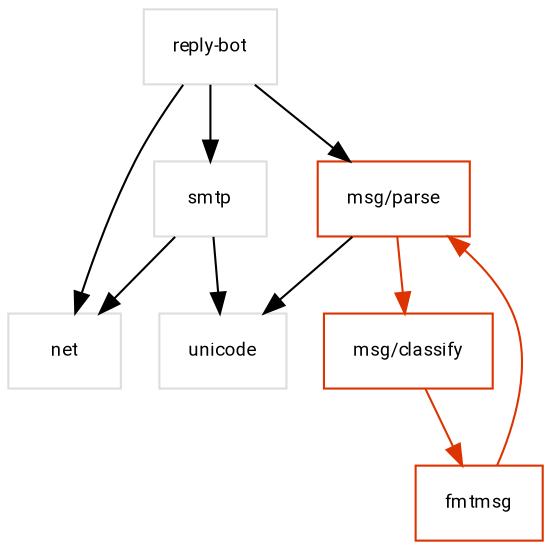 digraph G {
  node [shape=record, margin="0.2,0.1", fontsize=9, color="#dddddd", fontname="-apple-system,BlinkMacSystemFont,Segoe UI,Roboto,Oxygen,Ubuntu,Cantarell,Open Sans,sans-serif"]
  "reply-bot" -> "net"
  "reply-bot" -> "msg/parse"
  "msg/parse" -> "msg/classify" [color = "#dd3300"]
  "msg/classify" -> "fmtmsg" [color = "#dd3300"]
  "fmtmsg" -> "msg/parse" [color = "#dd3300"]
  "msg/parse" [color = "#dd3300"]
  "msg/classify" [color = "#dd3300"]
  "fmtmsg" [color = "#dd3300"]
  "msg/parse" -> "unicode"
  "reply-bot" -> "smtp"
  "smtp" -> "unicode"
  "smtp" -> "net"
}